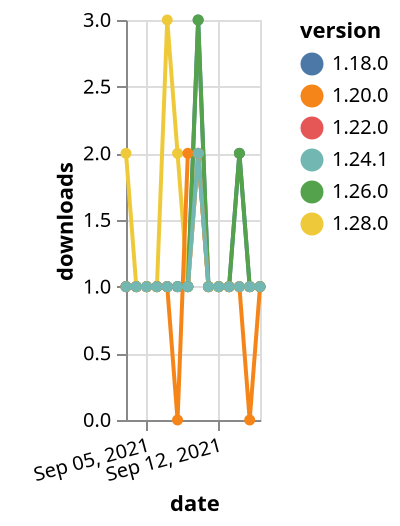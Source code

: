 {"$schema": "https://vega.github.io/schema/vega-lite/v5.json", "description": "A simple bar chart with embedded data.", "data": {"values": [{"date": "2021-09-03", "total": 500, "delta": 1, "version": "1.18.0"}, {"date": "2021-09-04", "total": 501, "delta": 1, "version": "1.18.0"}, {"date": "2021-09-05", "total": 502, "delta": 1, "version": "1.18.0"}, {"date": "2021-09-06", "total": 503, "delta": 1, "version": "1.18.0"}, {"date": "2021-09-07", "total": 504, "delta": 1, "version": "1.18.0"}, {"date": "2021-09-08", "total": 505, "delta": 1, "version": "1.18.0"}, {"date": "2021-09-09", "total": 506, "delta": 1, "version": "1.18.0"}, {"date": "2021-09-10", "total": 509, "delta": 3, "version": "1.18.0"}, {"date": "2021-09-11", "total": 510, "delta": 1, "version": "1.18.0"}, {"date": "2021-09-12", "total": 511, "delta": 1, "version": "1.18.0"}, {"date": "2021-09-13", "total": 512, "delta": 1, "version": "1.18.0"}, {"date": "2021-09-14", "total": 514, "delta": 2, "version": "1.18.0"}, {"date": "2021-09-15", "total": 515, "delta": 1, "version": "1.18.0"}, {"date": "2021-09-16", "total": 516, "delta": 1, "version": "1.18.0"}, {"date": "2021-09-03", "total": 259, "delta": 1, "version": "1.22.0"}, {"date": "2021-09-04", "total": 260, "delta": 1, "version": "1.22.0"}, {"date": "2021-09-05", "total": 261, "delta": 1, "version": "1.22.0"}, {"date": "2021-09-06", "total": 262, "delta": 1, "version": "1.22.0"}, {"date": "2021-09-07", "total": 263, "delta": 1, "version": "1.22.0"}, {"date": "2021-09-08", "total": 264, "delta": 1, "version": "1.22.0"}, {"date": "2021-09-09", "total": 265, "delta": 1, "version": "1.22.0"}, {"date": "2021-09-10", "total": 267, "delta": 2, "version": "1.22.0"}, {"date": "2021-09-11", "total": 268, "delta": 1, "version": "1.22.0"}, {"date": "2021-09-12", "total": 269, "delta": 1, "version": "1.22.0"}, {"date": "2021-09-13", "total": 270, "delta": 1, "version": "1.22.0"}, {"date": "2021-09-14", "total": 271, "delta": 1, "version": "1.22.0"}, {"date": "2021-09-15", "total": 272, "delta": 1, "version": "1.22.0"}, {"date": "2021-09-16", "total": 273, "delta": 1, "version": "1.22.0"}, {"date": "2021-09-03", "total": 126, "delta": 2, "version": "1.28.0"}, {"date": "2021-09-04", "total": 127, "delta": 1, "version": "1.28.0"}, {"date": "2021-09-05", "total": 128, "delta": 1, "version": "1.28.0"}, {"date": "2021-09-06", "total": 129, "delta": 1, "version": "1.28.0"}, {"date": "2021-09-07", "total": 132, "delta": 3, "version": "1.28.0"}, {"date": "2021-09-08", "total": 134, "delta": 2, "version": "1.28.0"}, {"date": "2021-09-09", "total": 135, "delta": 1, "version": "1.28.0"}, {"date": "2021-09-10", "total": 137, "delta": 2, "version": "1.28.0"}, {"date": "2021-09-11", "total": 138, "delta": 1, "version": "1.28.0"}, {"date": "2021-09-12", "total": 139, "delta": 1, "version": "1.28.0"}, {"date": "2021-09-13", "total": 140, "delta": 1, "version": "1.28.0"}, {"date": "2021-09-14", "total": 141, "delta": 1, "version": "1.28.0"}, {"date": "2021-09-15", "total": 142, "delta": 1, "version": "1.28.0"}, {"date": "2021-09-16", "total": 143, "delta": 1, "version": "1.28.0"}, {"date": "2021-09-03", "total": 198, "delta": 1, "version": "1.26.0"}, {"date": "2021-09-04", "total": 199, "delta": 1, "version": "1.26.0"}, {"date": "2021-09-05", "total": 200, "delta": 1, "version": "1.26.0"}, {"date": "2021-09-06", "total": 201, "delta": 1, "version": "1.26.0"}, {"date": "2021-09-07", "total": 202, "delta": 1, "version": "1.26.0"}, {"date": "2021-09-08", "total": 203, "delta": 1, "version": "1.26.0"}, {"date": "2021-09-09", "total": 204, "delta": 1, "version": "1.26.0"}, {"date": "2021-09-10", "total": 207, "delta": 3, "version": "1.26.0"}, {"date": "2021-09-11", "total": 208, "delta": 1, "version": "1.26.0"}, {"date": "2021-09-12", "total": 209, "delta": 1, "version": "1.26.0"}, {"date": "2021-09-13", "total": 210, "delta": 1, "version": "1.26.0"}, {"date": "2021-09-14", "total": 212, "delta": 2, "version": "1.26.0"}, {"date": "2021-09-15", "total": 213, "delta": 1, "version": "1.26.0"}, {"date": "2021-09-16", "total": 214, "delta": 1, "version": "1.26.0"}, {"date": "2021-09-03", "total": 260, "delta": 1, "version": "1.20.0"}, {"date": "2021-09-04", "total": 261, "delta": 1, "version": "1.20.0"}, {"date": "2021-09-05", "total": 262, "delta": 1, "version": "1.20.0"}, {"date": "2021-09-06", "total": 263, "delta": 1, "version": "1.20.0"}, {"date": "2021-09-07", "total": 264, "delta": 1, "version": "1.20.0"}, {"date": "2021-09-08", "total": 264, "delta": 0, "version": "1.20.0"}, {"date": "2021-09-09", "total": 266, "delta": 2, "version": "1.20.0"}, {"date": "2021-09-10", "total": 268, "delta": 2, "version": "1.20.0"}, {"date": "2021-09-11", "total": 269, "delta": 1, "version": "1.20.0"}, {"date": "2021-09-12", "total": 270, "delta": 1, "version": "1.20.0"}, {"date": "2021-09-13", "total": 271, "delta": 1, "version": "1.20.0"}, {"date": "2021-09-14", "total": 272, "delta": 1, "version": "1.20.0"}, {"date": "2021-09-15", "total": 272, "delta": 0, "version": "1.20.0"}, {"date": "2021-09-16", "total": 273, "delta": 1, "version": "1.20.0"}, {"date": "2021-09-03", "total": 200, "delta": 1, "version": "1.24.1"}, {"date": "2021-09-04", "total": 201, "delta": 1, "version": "1.24.1"}, {"date": "2021-09-05", "total": 202, "delta": 1, "version": "1.24.1"}, {"date": "2021-09-06", "total": 203, "delta": 1, "version": "1.24.1"}, {"date": "2021-09-07", "total": 204, "delta": 1, "version": "1.24.1"}, {"date": "2021-09-08", "total": 205, "delta": 1, "version": "1.24.1"}, {"date": "2021-09-09", "total": 206, "delta": 1, "version": "1.24.1"}, {"date": "2021-09-10", "total": 208, "delta": 2, "version": "1.24.1"}, {"date": "2021-09-11", "total": 209, "delta": 1, "version": "1.24.1"}, {"date": "2021-09-12", "total": 210, "delta": 1, "version": "1.24.1"}, {"date": "2021-09-13", "total": 211, "delta": 1, "version": "1.24.1"}, {"date": "2021-09-14", "total": 212, "delta": 1, "version": "1.24.1"}, {"date": "2021-09-15", "total": 213, "delta": 1, "version": "1.24.1"}, {"date": "2021-09-16", "total": 214, "delta": 1, "version": "1.24.1"}]}, "width": "container", "mark": {"type": "line", "point": {"filled": true}}, "encoding": {"x": {"field": "date", "type": "temporal", "timeUnit": "yearmonthdate", "title": "date", "axis": {"labelAngle": -15}}, "y": {"field": "delta", "type": "quantitative", "title": "downloads"}, "color": {"field": "version", "type": "nominal"}, "tooltip": {"field": "delta"}}}